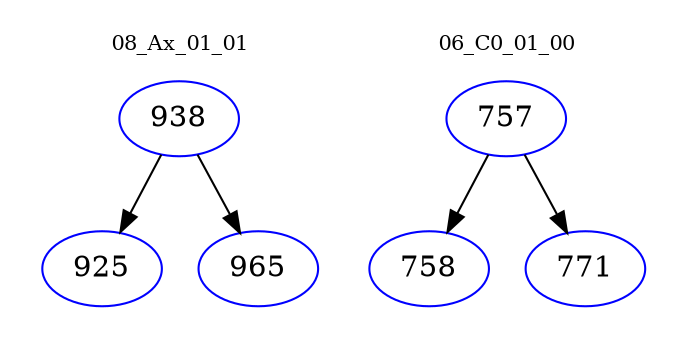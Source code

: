 digraph{
subgraph cluster_0 {
color = white
label = "08_Ax_01_01";
fontsize=10;
T0_938 [label="938", color="blue"]
T0_938 -> T0_925 [color="black"]
T0_925 [label="925", color="blue"]
T0_938 -> T0_965 [color="black"]
T0_965 [label="965", color="blue"]
}
subgraph cluster_1 {
color = white
label = "06_C0_01_00";
fontsize=10;
T1_757 [label="757", color="blue"]
T1_757 -> T1_758 [color="black"]
T1_758 [label="758", color="blue"]
T1_757 -> T1_771 [color="black"]
T1_771 [label="771", color="blue"]
}
}
